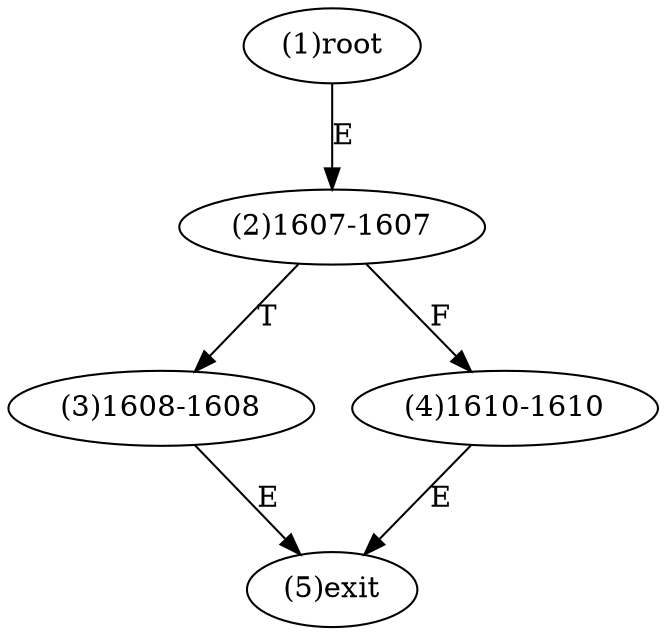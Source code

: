 digraph "" { 
1[ label="(1)root"];
2[ label="(2)1607-1607"];
3[ label="(3)1608-1608"];
4[ label="(4)1610-1610"];
5[ label="(5)exit"];
1->2[ label="E"];
2->4[ label="F"];
2->3[ label="T"];
3->5[ label="E"];
4->5[ label="E"];
}